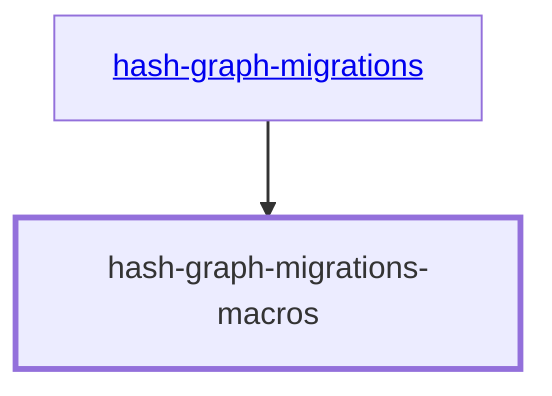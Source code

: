 graph TD
    linkStyle default stroke-width:1.5px
    classDef default stroke-width:1px
    classDef root stroke-width:3px
    classDef dev stroke-width:1px
    classDef build stroke-width:1px
    %% Legend
    %% --> : Normal dependency
    %% -.-> : Dev dependency
    %% ---> : Build dependency
    0[hash-graph-migrations-macros]
    class 0 root
    1[<a href="../hash_graph_migrations/index.html">hash-graph-migrations</a>]
    1 --> 0